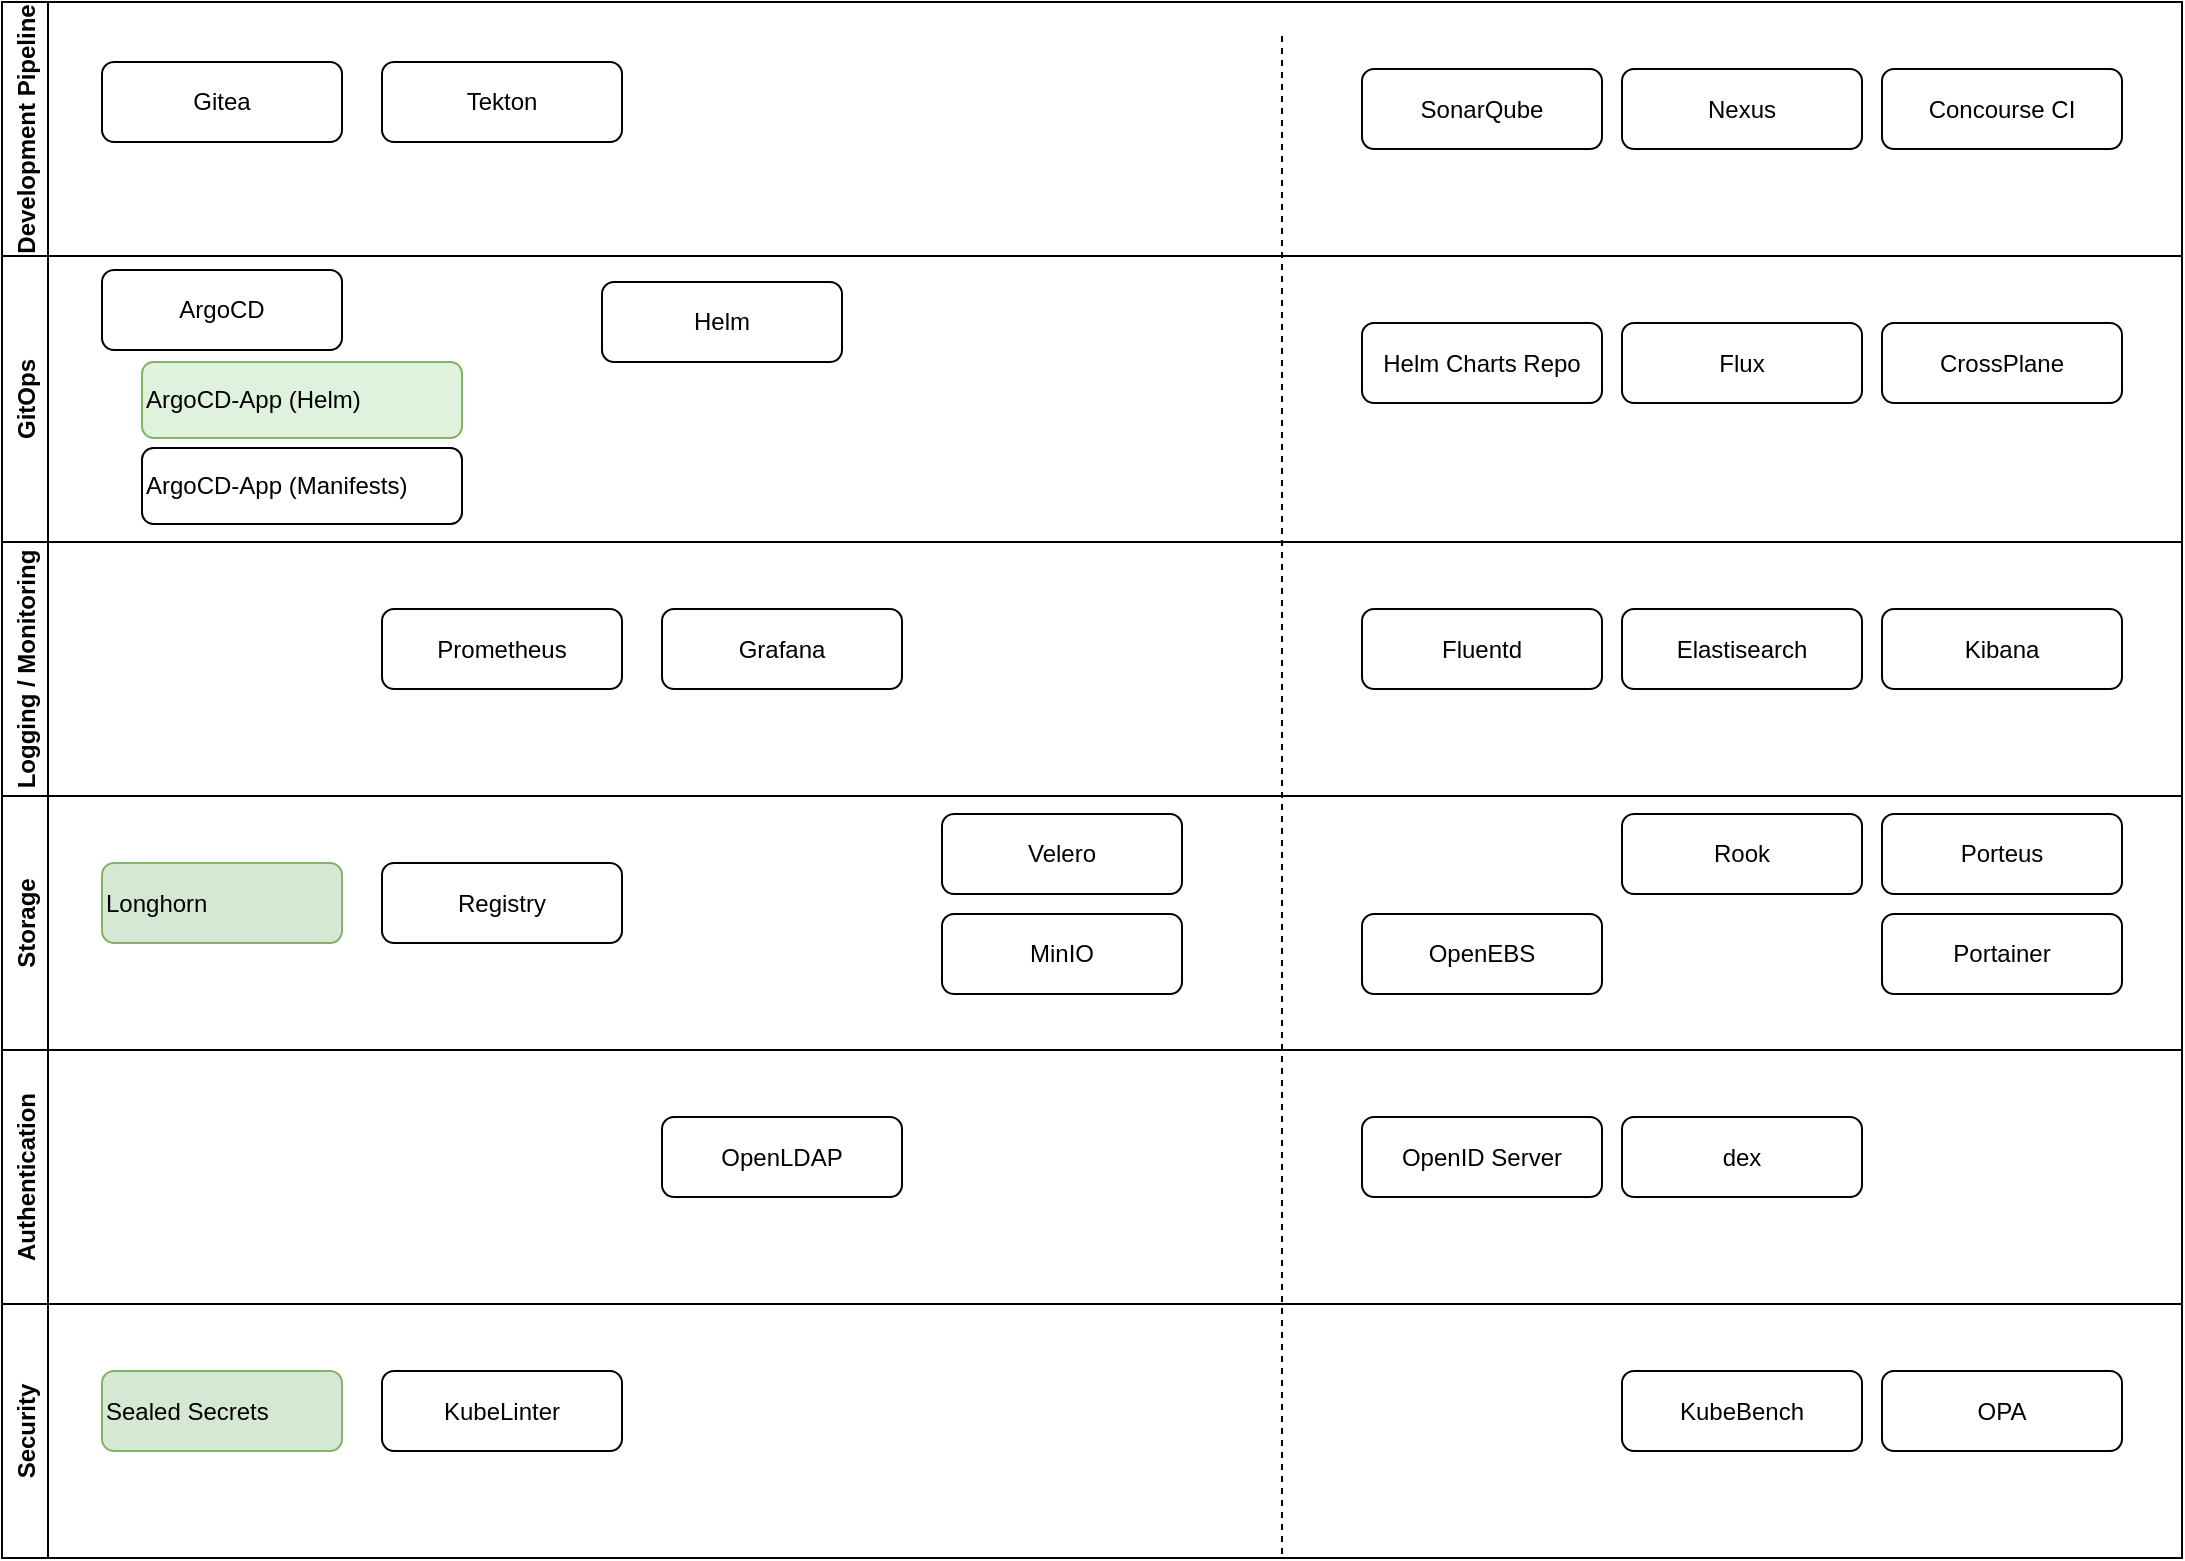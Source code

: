 <mxfile version="14.6.13" type="device"><diagram id="BZRe2V2bunAl7GjsGTNQ" name="Page-1"><mxGraphModel dx="1445" dy="812" grid="1" gridSize="10" guides="1" tooltips="1" connect="1" arrows="1" fold="1" page="1" pageScale="1" pageWidth="1169" pageHeight="827" math="0" shadow="0"><root><mxCell id="0"/><mxCell id="1" parent="0"/><mxCell id="7q2Gt5bGDoCHOk7sSqTn-22" value="Development Pipeline" style="swimlane;horizontal=0;" parent="1" vertex="1"><mxGeometry x="40" y="40" width="1090" height="127" as="geometry"/></mxCell><mxCell id="7q2Gt5bGDoCHOk7sSqTn-3" value="Gitea" style="rounded=1;whiteSpace=wrap;html=1;gradientDirection=east;" parent="7q2Gt5bGDoCHOk7sSqTn-22" vertex="1"><mxGeometry x="50" y="30" width="120" height="40" as="geometry"/></mxCell><mxCell id="7q2Gt5bGDoCHOk7sSqTn-4" value="Tekton" style="rounded=1;whiteSpace=wrap;html=1;" parent="7q2Gt5bGDoCHOk7sSqTn-22" vertex="1"><mxGeometry x="190" y="30" width="120" height="40" as="geometry"/></mxCell><mxCell id="7q2Gt5bGDoCHOk7sSqTn-5" value="SonarQube" style="rounded=1;whiteSpace=wrap;html=1;" parent="7q2Gt5bGDoCHOk7sSqTn-22" vertex="1"><mxGeometry x="680" y="33.5" width="120" height="40" as="geometry"/></mxCell><mxCell id="7q2Gt5bGDoCHOk7sSqTn-6" value="Nexus" style="rounded=1;whiteSpace=wrap;html=1;" parent="7q2Gt5bGDoCHOk7sSqTn-22" vertex="1"><mxGeometry x="810" y="33.5" width="120" height="40" as="geometry"/></mxCell><mxCell id="7q2Gt5bGDoCHOk7sSqTn-17" value="Concourse CI" style="rounded=1;whiteSpace=wrap;html=1;" parent="7q2Gt5bGDoCHOk7sSqTn-22" vertex="1"><mxGeometry x="940" y="33.5" width="120" height="40" as="geometry"/></mxCell><mxCell id="7q2Gt5bGDoCHOk7sSqTn-24" value="GitOps" style="swimlane;horizontal=0;" parent="1" vertex="1"><mxGeometry x="40" y="167" width="1090" height="143" as="geometry"/></mxCell><mxCell id="7q2Gt5bGDoCHOk7sSqTn-7" value="ArgoCD" style="rounded=1;whiteSpace=wrap;html=1;" parent="7q2Gt5bGDoCHOk7sSqTn-24" vertex="1"><mxGeometry x="50" y="7" width="120" height="40" as="geometry"/></mxCell><mxCell id="7q2Gt5bGDoCHOk7sSqTn-12" value="Helm" style="rounded=1;whiteSpace=wrap;html=1;" parent="7q2Gt5bGDoCHOk7sSqTn-24" vertex="1"><mxGeometry x="300" y="13" width="120" height="40" as="geometry"/></mxCell><mxCell id="7q2Gt5bGDoCHOk7sSqTn-13" value="Helm Charts Repo" style="rounded=1;whiteSpace=wrap;html=1;" parent="7q2Gt5bGDoCHOk7sSqTn-24" vertex="1"><mxGeometry x="680" y="33.5" width="120" height="40" as="geometry"/></mxCell><mxCell id="7q2Gt5bGDoCHOk7sSqTn-42" value="CrossPlane" style="rounded=1;whiteSpace=wrap;html=1;" parent="7q2Gt5bGDoCHOk7sSqTn-24" vertex="1"><mxGeometry x="940" y="33.5" width="120" height="40" as="geometry"/></mxCell><mxCell id="7q2Gt5bGDoCHOk7sSqTn-43" value="Flux" style="rounded=1;whiteSpace=wrap;html=1;" parent="7q2Gt5bGDoCHOk7sSqTn-24" vertex="1"><mxGeometry x="810" y="33.5" width="120" height="40" as="geometry"/></mxCell><mxCell id="6YI6T3QSnbUQGunMe4ZU-13" value="ArgoCD-App (Helm)" style="rounded=1;whiteSpace=wrap;html=1;align=left;strokeColor=#82b366;fillColor=#DEF2DD;" vertex="1" parent="7q2Gt5bGDoCHOk7sSqTn-24"><mxGeometry x="70" y="53" width="160" height="38" as="geometry"/></mxCell><mxCell id="6YI6T3QSnbUQGunMe4ZU-16" value="" style="shape=image;html=1;verticalAlign=top;verticalLabelPosition=bottom;labelBackgroundColor=#ffffff;imageAspect=0;aspect=fixed;image=https://cdn0.iconfinder.com/data/icons/construction-2-21/512/construction-industry-building-30-128.png" vertex="1" parent="7q2Gt5bGDoCHOk7sSqTn-24"><mxGeometry x="143" y="10" width="27" height="27" as="geometry"/></mxCell><mxCell id="6YI6T3QSnbUQGunMe4ZU-17" value="" style="shape=image;html=1;verticalAlign=top;verticalLabelPosition=bottom;labelBackgroundColor=#ffffff;imageAspect=0;aspect=fixed;image=https://cdn0.iconfinder.com/data/icons/construction-2-21/512/construction-industry-building-30-128.png" vertex="1" parent="7q2Gt5bGDoCHOk7sSqTn-24"><mxGeometry x="203" y="57" width="28" height="28" as="geometry"/></mxCell><mxCell id="7q2Gt5bGDoCHOk7sSqTn-31" value="Logging / Monitoring" style="swimlane;horizontal=0;" parent="1" vertex="1"><mxGeometry x="40" y="310" width="1090" height="127" as="geometry"/></mxCell><mxCell id="7q2Gt5bGDoCHOk7sSqTn-8" value="Prometheus" style="rounded=1;whiteSpace=wrap;html=1;" parent="7q2Gt5bGDoCHOk7sSqTn-31" vertex="1"><mxGeometry x="190" y="33.5" width="120" height="40" as="geometry"/></mxCell><mxCell id="7q2Gt5bGDoCHOk7sSqTn-9" value="Grafana" style="rounded=1;whiteSpace=wrap;html=1;" parent="7q2Gt5bGDoCHOk7sSqTn-31" vertex="1"><mxGeometry x="330" y="33.5" width="120" height="40" as="geometry"/></mxCell><mxCell id="7q2Gt5bGDoCHOk7sSqTn-18" value="Elastisearch" style="rounded=1;whiteSpace=wrap;html=1;" parent="7q2Gt5bGDoCHOk7sSqTn-31" vertex="1"><mxGeometry x="810" y="33.5" width="120" height="40" as="geometry"/></mxCell><mxCell id="7q2Gt5bGDoCHOk7sSqTn-19" value="Fluentd" style="rounded=1;whiteSpace=wrap;html=1;" parent="7q2Gt5bGDoCHOk7sSqTn-31" vertex="1"><mxGeometry x="680" y="33.5" width="120" height="40" as="geometry"/></mxCell><mxCell id="7q2Gt5bGDoCHOk7sSqTn-20" value="Kibana" style="rounded=1;whiteSpace=wrap;html=1;" parent="7q2Gt5bGDoCHOk7sSqTn-31" vertex="1"><mxGeometry x="940" y="33.5" width="120" height="40" as="geometry"/></mxCell><mxCell id="7q2Gt5bGDoCHOk7sSqTn-33" value="Storage" style="swimlane;horizontal=0;" parent="1" vertex="1"><mxGeometry x="40" y="437" width="1090" height="127" as="geometry"/></mxCell><mxCell id="7q2Gt5bGDoCHOk7sSqTn-11" value="Velero" style="rounded=1;whiteSpace=wrap;html=1;" parent="7q2Gt5bGDoCHOk7sSqTn-33" vertex="1"><mxGeometry x="470" y="9" width="120" height="40" as="geometry"/></mxCell><mxCell id="7q2Gt5bGDoCHOk7sSqTn-10" value="Registry" style="rounded=1;whiteSpace=wrap;html=1;" parent="7q2Gt5bGDoCHOk7sSqTn-33" vertex="1"><mxGeometry x="190" y="33.5" width="120" height="40" as="geometry"/></mxCell><mxCell id="7q2Gt5bGDoCHOk7sSqTn-44" value="Rook" style="rounded=1;whiteSpace=wrap;html=1;" parent="7q2Gt5bGDoCHOk7sSqTn-33" vertex="1"><mxGeometry x="810" y="9" width="120" height="40" as="geometry"/></mxCell><mxCell id="7q2Gt5bGDoCHOk7sSqTn-45" value="Longhorn" style="rounded=1;whiteSpace=wrap;html=1;fillColor=#d5e8d4;strokeColor=#82b366;align=left;" parent="7q2Gt5bGDoCHOk7sSqTn-33" vertex="1"><mxGeometry x="50" y="33.5" width="120" height="40" as="geometry"/></mxCell><mxCell id="7q2Gt5bGDoCHOk7sSqTn-46" value="MinIO" style="rounded=1;whiteSpace=wrap;html=1;" parent="7q2Gt5bGDoCHOk7sSqTn-33" vertex="1"><mxGeometry x="470" y="59" width="120" height="40" as="geometry"/></mxCell><mxCell id="7q2Gt5bGDoCHOk7sSqTn-47" value="OpenEBS" style="rounded=1;whiteSpace=wrap;html=1;" parent="7q2Gt5bGDoCHOk7sSqTn-33" vertex="1"><mxGeometry x="680" y="59" width="120" height="40" as="geometry"/></mxCell><mxCell id="7q2Gt5bGDoCHOk7sSqTn-48" value="Porteus" style="rounded=1;whiteSpace=wrap;html=1;" parent="7q2Gt5bGDoCHOk7sSqTn-33" vertex="1"><mxGeometry x="940" y="9" width="120" height="40" as="geometry"/></mxCell><mxCell id="7q2Gt5bGDoCHOk7sSqTn-49" value="Portainer" style="rounded=1;whiteSpace=wrap;html=1;" parent="7q2Gt5bGDoCHOk7sSqTn-33" vertex="1"><mxGeometry x="940" y="59" width="120" height="40" as="geometry"/></mxCell><mxCell id="6YI6T3QSnbUQGunMe4ZU-20" value="" style="shape=image;html=1;verticalAlign=top;verticalLabelPosition=bottom;labelBackgroundColor=#ffffff;imageAspect=0;aspect=fixed;image=https://cdn0.iconfinder.com/data/icons/construction-2-21/512/construction-industry-building-30-128.png" vertex="1" parent="7q2Gt5bGDoCHOk7sSqTn-33"><mxGeometry x="142" y="39.5" width="28" height="28" as="geometry"/></mxCell><mxCell id="7q2Gt5bGDoCHOk7sSqTn-35" value="Authentication" style="swimlane;horizontal=0;" parent="1" vertex="1"><mxGeometry x="40" y="564" width="1090" height="127" as="geometry"/></mxCell><mxCell id="7q2Gt5bGDoCHOk7sSqTn-14" value="dex" style="rounded=1;whiteSpace=wrap;html=1;" parent="7q2Gt5bGDoCHOk7sSqTn-35" vertex="1"><mxGeometry x="810" y="33.5" width="120" height="40" as="geometry"/></mxCell><mxCell id="7q2Gt5bGDoCHOk7sSqTn-15" value="OpenLDAP" style="rounded=1;whiteSpace=wrap;html=1;" parent="7q2Gt5bGDoCHOk7sSqTn-35" vertex="1"><mxGeometry x="330" y="33.5" width="120" height="40" as="geometry"/></mxCell><mxCell id="7q2Gt5bGDoCHOk7sSqTn-16" value="OpenID Server" style="rounded=1;whiteSpace=wrap;html=1;" parent="7q2Gt5bGDoCHOk7sSqTn-35" vertex="1"><mxGeometry x="680" y="33.5" width="120" height="40" as="geometry"/></mxCell><mxCell id="7q2Gt5bGDoCHOk7sSqTn-37" value="Security" style="swimlane;horizontal=0;" parent="1" vertex="1"><mxGeometry x="40" y="691" width="1090" height="127" as="geometry"/></mxCell><mxCell id="7q2Gt5bGDoCHOk7sSqTn-38" value="OPA" style="rounded=1;whiteSpace=wrap;html=1;" parent="7q2Gt5bGDoCHOk7sSqTn-37" vertex="1"><mxGeometry x="940" y="33.5" width="120" height="40" as="geometry"/></mxCell><mxCell id="7q2Gt5bGDoCHOk7sSqTn-39" value="KubeLinter" style="rounded=1;whiteSpace=wrap;html=1;" parent="7q2Gt5bGDoCHOk7sSqTn-37" vertex="1"><mxGeometry x="190" y="33.5" width="120" height="40" as="geometry"/></mxCell><mxCell id="7q2Gt5bGDoCHOk7sSqTn-40" value="KubeBench" style="rounded=1;whiteSpace=wrap;html=1;" parent="7q2Gt5bGDoCHOk7sSqTn-37" vertex="1"><mxGeometry x="810" y="33.5" width="120" height="40" as="geometry"/></mxCell><mxCell id="7q2Gt5bGDoCHOk7sSqTn-41" value="" style="endArrow=none;dashed=1;html=1;" parent="7q2Gt5bGDoCHOk7sSqTn-37" edge="1"><mxGeometry width="50" height="50" relative="1" as="geometry"><mxPoint x="640" y="125" as="sourcePoint"/><mxPoint x="640" y="-635" as="targetPoint"/></mxGeometry></mxCell><mxCell id="6YI6T3QSnbUQGunMe4ZU-19" value="Sealed Secrets" style="rounded=1;whiteSpace=wrap;html=1;fillColor=#d5e8d4;strokeColor=#82b366;align=left;" vertex="1" parent="7q2Gt5bGDoCHOk7sSqTn-37"><mxGeometry x="50" y="33.5" width="120" height="40" as="geometry"/></mxCell><mxCell id="6YI6T3QSnbUQGunMe4ZU-21" value="" style="shape=image;html=1;verticalAlign=top;verticalLabelPosition=bottom;labelBackgroundColor=#ffffff;imageAspect=0;aspect=fixed;image=https://cdn0.iconfinder.com/data/icons/construction-2-21/512/construction-industry-building-30-128.png" vertex="1" parent="7q2Gt5bGDoCHOk7sSqTn-37"><mxGeometry x="142" y="39.5" width="28" height="28" as="geometry"/></mxCell><mxCell id="6YI6T3QSnbUQGunMe4ZU-18" value="ArgoCD-App (Manifests)" style="rounded=1;whiteSpace=wrap;html=1;align=left;" vertex="1" parent="1"><mxGeometry x="110" y="263" width="160" height="38" as="geometry"/></mxCell></root></mxGraphModel></diagram></mxfile>